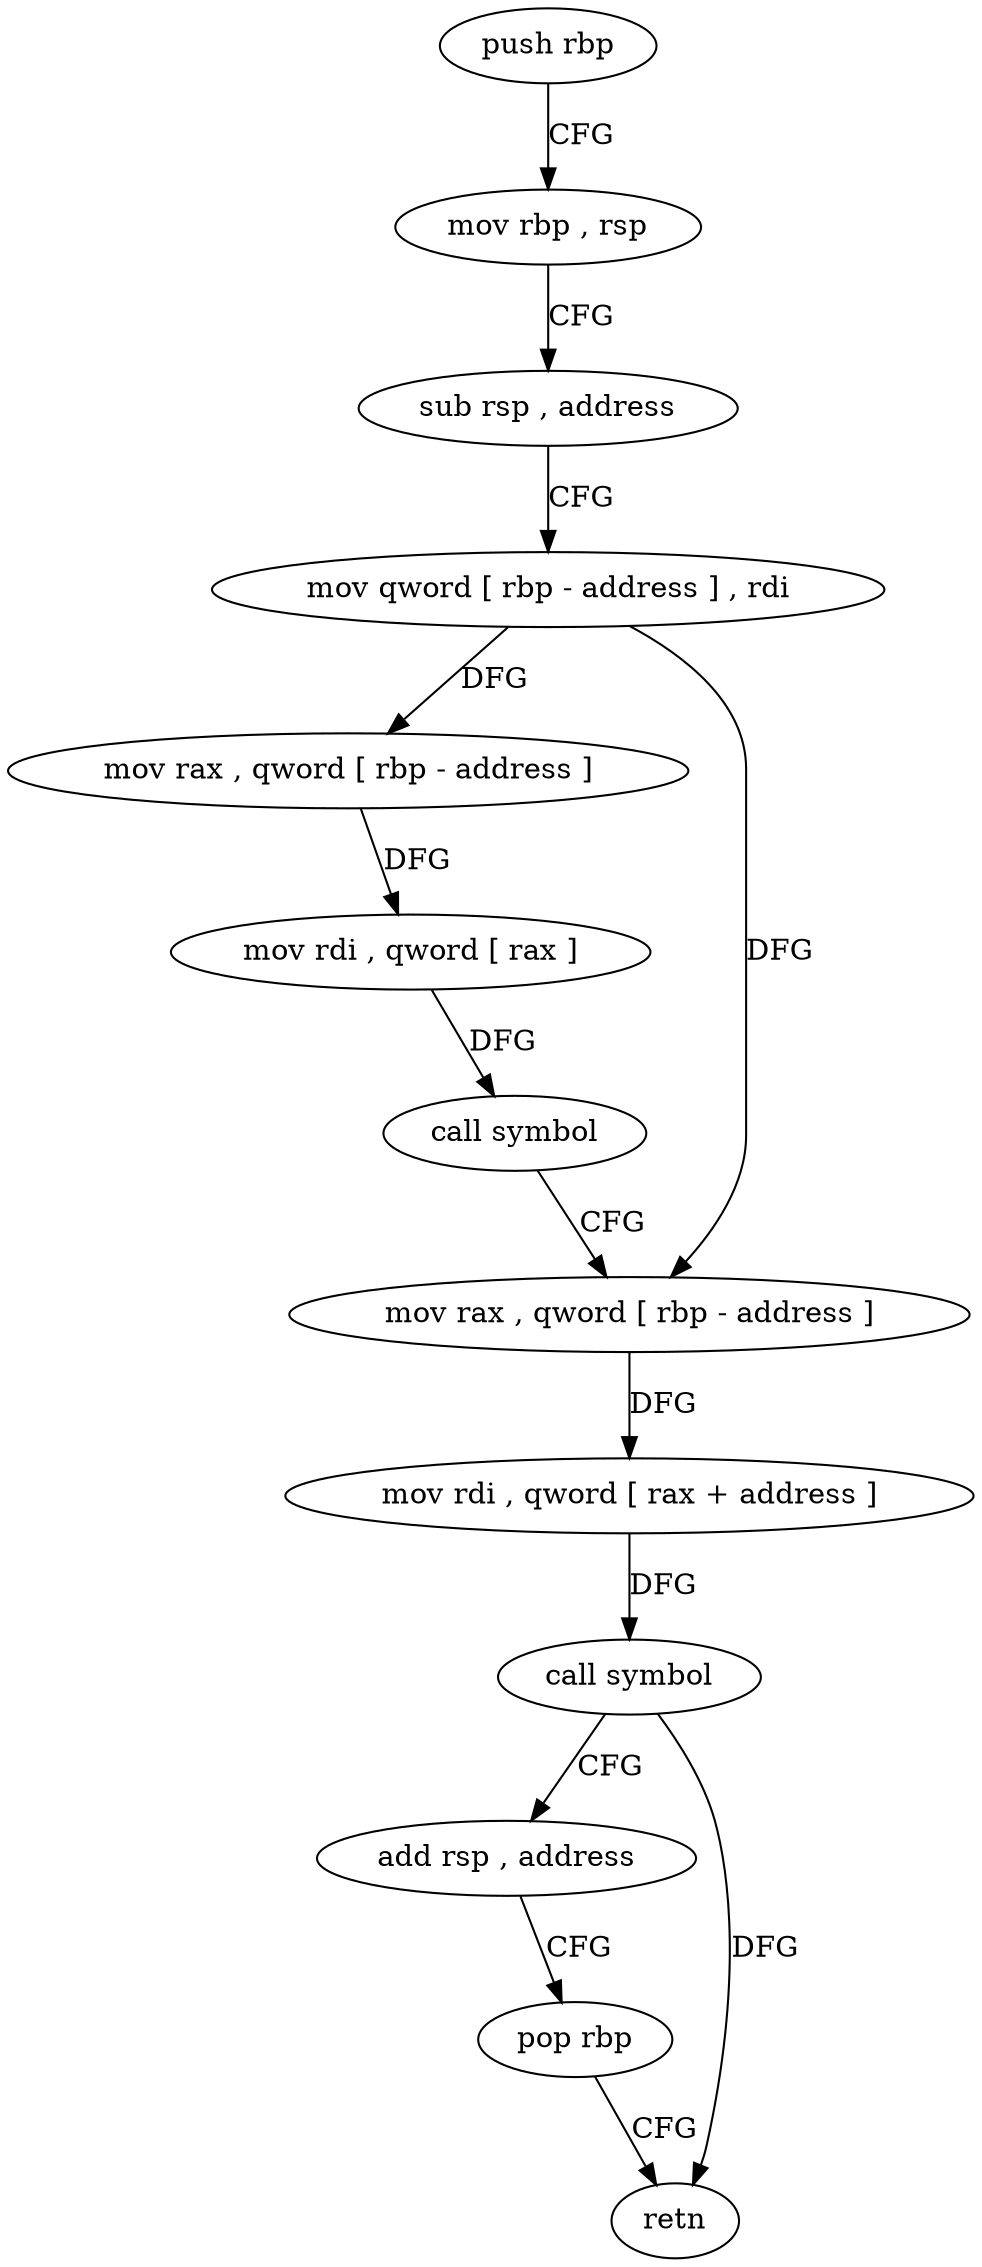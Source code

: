 digraph "func" {
"4209296" [label = "push rbp" ]
"4209297" [label = "mov rbp , rsp" ]
"4209300" [label = "sub rsp , address" ]
"4209304" [label = "mov qword [ rbp - address ] , rdi" ]
"4209308" [label = "mov rax , qword [ rbp - address ]" ]
"4209312" [label = "mov rdi , qword [ rax ]" ]
"4209315" [label = "call symbol" ]
"4209320" [label = "mov rax , qword [ rbp - address ]" ]
"4209324" [label = "mov rdi , qword [ rax + address ]" ]
"4209328" [label = "call symbol" ]
"4209333" [label = "add rsp , address" ]
"4209337" [label = "pop rbp" ]
"4209338" [label = "retn" ]
"4209296" -> "4209297" [ label = "CFG" ]
"4209297" -> "4209300" [ label = "CFG" ]
"4209300" -> "4209304" [ label = "CFG" ]
"4209304" -> "4209308" [ label = "DFG" ]
"4209304" -> "4209320" [ label = "DFG" ]
"4209308" -> "4209312" [ label = "DFG" ]
"4209312" -> "4209315" [ label = "DFG" ]
"4209315" -> "4209320" [ label = "CFG" ]
"4209320" -> "4209324" [ label = "DFG" ]
"4209324" -> "4209328" [ label = "DFG" ]
"4209328" -> "4209333" [ label = "CFG" ]
"4209328" -> "4209338" [ label = "DFG" ]
"4209333" -> "4209337" [ label = "CFG" ]
"4209337" -> "4209338" [ label = "CFG" ]
}

